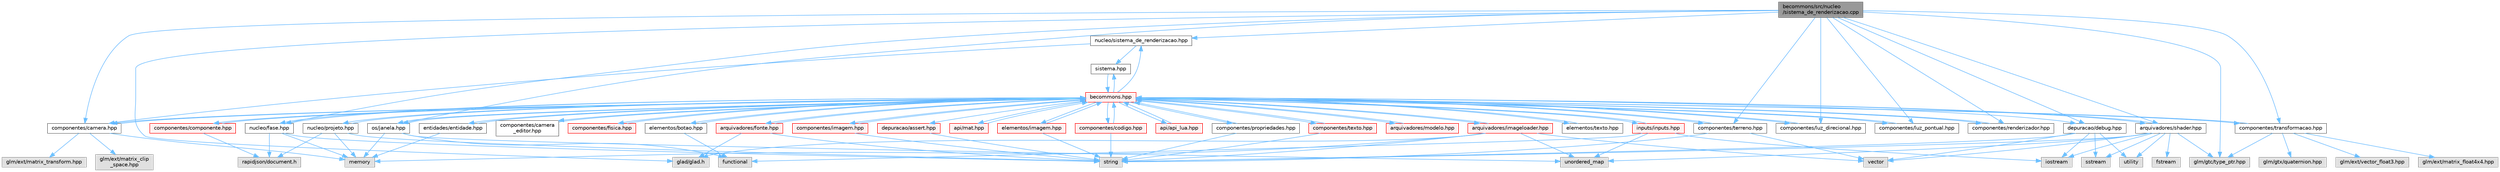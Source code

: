 digraph "becommons/src/nucleo/sistema_de_renderizacao.cpp"
{
 // LATEX_PDF_SIZE
  bgcolor="transparent";
  edge [fontname=Helvetica,fontsize=10,labelfontname=Helvetica,labelfontsize=10];
  node [fontname=Helvetica,fontsize=10,shape=box,height=0.2,width=0.4];
  Node1 [id="Node000001",label="becommons/src/nucleo\l/sistema_de_renderizacao.cpp",height=0.2,width=0.4,color="gray40", fillcolor="grey60", style="filled", fontcolor="black",tooltip=" "];
  Node1 -> Node2 [id="edge1_Node000001_Node000002",color="steelblue1",style="solid",tooltip=" "];
  Node2 [id="Node000002",label="glad/glad.h",height=0.2,width=0.4,color="grey60", fillcolor="#E0E0E0", style="filled",tooltip=" "];
  Node1 -> Node3 [id="edge2_Node000001_Node000003",color="steelblue1",style="solid",tooltip=" "];
  Node3 [id="Node000003",label="nucleo/sistema_de_renderizacao.hpp",height=0.2,width=0.4,color="grey40", fillcolor="white", style="filled",URL="$sistema__de__renderizacao_8hpp.html",tooltip="Gerencia a renderizacao."];
  Node3 -> Node4 [id="edge3_Node000003_Node000004",color="steelblue1",style="solid",tooltip=" "];
  Node4 [id="Node000004",label="sistema.hpp",height=0.2,width=0.4,color="grey40", fillcolor="white", style="filled",URL="$nucleo_2sistema_8hpp.html",tooltip=" "];
  Node4 -> Node5 [id="edge4_Node000004_Node000005",color="steelblue1",style="solid",tooltip=" "];
  Node5 [id="Node000005",label="becommons.hpp",height=0.2,width=0.4,color="red", fillcolor="#FFF0F0", style="filled",URL="$becommons_8hpp.html",tooltip=" "];
  Node5 -> Node6 [id="edge5_Node000005_Node000006",color="steelblue1",style="solid",tooltip=" "];
  Node6 [id="Node000006",label="api/api_lua.hpp",height=0.2,width=0.4,color="red", fillcolor="#FFF0F0", style="filled",URL="$api__lua_8hpp.html",tooltip="Gerencia a configuração do luabridge para api lua."];
  Node6 -> Node5 [id="edge6_Node000006_Node000005",color="steelblue1",style="solid",tooltip=" "];
  Node5 -> Node11 [id="edge7_Node000005_Node000011",color="steelblue1",style="solid",tooltip=" "];
  Node11 [id="Node000011",label="api/mat.hpp",height=0.2,width=0.4,color="red", fillcolor="#FFF0F0", style="filled",URL="$mat_8hpp.html",tooltip="Gerencia funçoes matemáticas."];
  Node11 -> Node5 [id="edge8_Node000011_Node000005",color="steelblue1",style="solid",tooltip=" "];
  Node5 -> Node14 [id="edge9_Node000005_Node000014",color="steelblue1",style="solid",tooltip=" "];
  Node14 [id="Node000014",label="arquivadores/fonte.hpp",height=0.2,width=0.4,color="red", fillcolor="#FFF0F0", style="filled",URL="$fonte_8hpp.html",tooltip="Define estruturas básicas para renderização de textos."];
  Node14 -> Node2 [id="edge10_Node000014_Node000002",color="steelblue1",style="solid",tooltip=" "];
  Node14 -> Node15 [id="edge11_Node000014_Node000015",color="steelblue1",style="solid",tooltip=" "];
  Node15 [id="Node000015",label="string",height=0.2,width=0.4,color="grey60", fillcolor="#E0E0E0", style="filled",tooltip=" "];
  Node14 -> Node5 [id="edge12_Node000014_Node000005",color="steelblue1",style="solid",tooltip=" "];
  Node5 -> Node18 [id="edge13_Node000005_Node000018",color="steelblue1",style="solid",tooltip=" "];
  Node18 [id="Node000018",label="arquivadores/imageloader.hpp",height=0.2,width=0.4,color="red", fillcolor="#FFF0F0", style="filled",URL="$imageloader_8hpp.html",tooltip="Gerencia as imagems/texturas carregadas na engine."];
  Node18 -> Node2 [id="edge14_Node000018_Node000002",color="steelblue1",style="solid",tooltip=" "];
  Node18 -> Node15 [id="edge15_Node000018_Node000015",color="steelblue1",style="solid",tooltip=" "];
  Node18 -> Node19 [id="edge16_Node000018_Node000019",color="steelblue1",style="solid",tooltip=" "];
  Node19 [id="Node000019",label="unordered_map",height=0.2,width=0.4,color="grey60", fillcolor="#E0E0E0", style="filled",tooltip=" "];
  Node18 -> Node22 [id="edge17_Node000018_Node000022",color="steelblue1",style="solid",tooltip=" "];
  Node22 [id="Node000022",label="vector",height=0.2,width=0.4,color="grey60", fillcolor="#E0E0E0", style="filled",tooltip=" "];
  Node18 -> Node23 [id="edge18_Node000018_Node000023",color="steelblue1",style="solid",tooltip=" "];
  Node23 [id="Node000023",label="memory",height=0.2,width=0.4,color="grey60", fillcolor="#E0E0E0", style="filled",tooltip=" "];
  Node18 -> Node5 [id="edge19_Node000018_Node000005",color="steelblue1",style="solid",tooltip=" "];
  Node5 -> Node24 [id="edge20_Node000005_Node000024",color="steelblue1",style="solid",tooltip=" "];
  Node24 [id="Node000024",label="arquivadores/modelo.hpp",height=0.2,width=0.4,color="red", fillcolor="#FFF0F0", style="filled",URL="$modelo_8hpp.html",tooltip="Carrega um modelo usando a biblioteca assimp com base em um diretório."];
  Node24 -> Node5 [id="edge21_Node000024_Node000005",color="steelblue1",style="solid",tooltip=" "];
  Node5 -> Node26 [id="edge22_Node000005_Node000026",color="steelblue1",style="solid",tooltip=" "];
  Node26 [id="Node000026",label="arquivadores/shader.hpp",height=0.2,width=0.4,color="grey40", fillcolor="white", style="filled",URL="$shader_8hpp.html",tooltip="Gerencia os shaders GLSL."];
  Node26 -> Node15 [id="edge23_Node000026_Node000015",color="steelblue1",style="solid",tooltip=" "];
  Node26 -> Node27 [id="edge24_Node000026_Node000027",color="steelblue1",style="solid",tooltip=" "];
  Node27 [id="Node000027",label="fstream",height=0.2,width=0.4,color="grey60", fillcolor="#E0E0E0", style="filled",tooltip=" "];
  Node26 -> Node28 [id="edge25_Node000026_Node000028",color="steelblue1",style="solid",tooltip=" "];
  Node28 [id="Node000028",label="sstream",height=0.2,width=0.4,color="grey60", fillcolor="#E0E0E0", style="filled",tooltip=" "];
  Node26 -> Node29 [id="edge26_Node000026_Node000029",color="steelblue1",style="solid",tooltip=" "];
  Node29 [id="Node000029",label="iostream",height=0.2,width=0.4,color="grey60", fillcolor="#E0E0E0", style="filled",tooltip=" "];
  Node26 -> Node22 [id="edge27_Node000026_Node000022",color="steelblue1",style="solid",tooltip=" "];
  Node26 -> Node30 [id="edge28_Node000026_Node000030",color="steelblue1",style="solid",tooltip=" "];
  Node30 [id="Node000030",label="utility",height=0.2,width=0.4,color="grey60", fillcolor="#E0E0E0", style="filled",tooltip=" "];
  Node26 -> Node19 [id="edge29_Node000026_Node000019",color="steelblue1",style="solid",tooltip=" "];
  Node26 -> Node31 [id="edge30_Node000026_Node000031",color="steelblue1",style="solid",tooltip=" "];
  Node31 [id="Node000031",label="glm/gtc/type_ptr.hpp",height=0.2,width=0.4,color="grey60", fillcolor="#E0E0E0", style="filled",tooltip=" "];
  Node26 -> Node5 [id="edge31_Node000026_Node000005",color="steelblue1",style="solid",tooltip=" "];
  Node5 -> Node32 [id="edge32_Node000005_Node000032",color="steelblue1",style="solid",tooltip=" "];
  Node32 [id="Node000032",label="componentes/camera.hpp",height=0.2,width=0.4,color="grey40", fillcolor="white", style="filled",URL="$camera_8hpp.html",tooltip="Estrutura básica de câmera."];
  Node32 -> Node33 [id="edge33_Node000032_Node000033",color="steelblue1",style="solid",tooltip=" "];
  Node33 [id="Node000033",label="glm/ext/matrix_clip\l_space.hpp",height=0.2,width=0.4,color="grey60", fillcolor="#E0E0E0", style="filled",tooltip=" "];
  Node32 -> Node34 [id="edge34_Node000032_Node000034",color="steelblue1",style="solid",tooltip=" "];
  Node34 [id="Node000034",label="glm/ext/matrix_transform.hpp",height=0.2,width=0.4,color="grey60", fillcolor="#E0E0E0", style="filled",tooltip=" "];
  Node32 -> Node23 [id="edge35_Node000032_Node000023",color="steelblue1",style="solid",tooltip=" "];
  Node32 -> Node5 [id="edge36_Node000032_Node000005",color="steelblue1",style="solid",tooltip=" "];
  Node5 -> Node35 [id="edge37_Node000005_Node000035",color="steelblue1",style="solid",tooltip=" "];
  Node35 [id="Node000035",label="componentes/camera\l_editor.hpp",height=0.2,width=0.4,color="grey40", fillcolor="white", style="filled",URL="$camera__editor_8hpp.html",tooltip=" "];
  Node35 -> Node5 [id="edge38_Node000035_Node000005",color="steelblue1",style="solid",tooltip=" "];
  Node5 -> Node36 [id="edge39_Node000005_Node000036",color="steelblue1",style="solid",tooltip=" "];
  Node36 [id="Node000036",label="componentes/codigo.hpp",height=0.2,width=0.4,color="red", fillcolor="#FFF0F0", style="filled",URL="$codigo_8hpp.html",tooltip="Componente de código para entidades ECS."];
  Node36 -> Node15 [id="edge40_Node000036_Node000015",color="steelblue1",style="solid",tooltip=" "];
  Node36 -> Node5 [id="edge41_Node000036_Node000005",color="steelblue1",style="solid",tooltip=" "];
  Node5 -> Node38 [id="edge42_Node000005_Node000038",color="steelblue1",style="solid",tooltip=" "];
  Node38 [id="Node000038",label="componentes/componente.hpp",height=0.2,width=0.4,color="red", fillcolor="#FFF0F0", style="filled",URL="$componente_8hpp.html",tooltip="Estrutura base para componetes."];
  Node38 -> Node40 [id="edge43_Node000038_Node000040",color="steelblue1",style="solid",tooltip=" "];
  Node40 [id="Node000040",label="rapidjson/document.h",height=0.2,width=0.4,color="grey60", fillcolor="#E0E0E0", style="filled",tooltip=" "];
  Node38 -> Node5 [id="edge44_Node000038_Node000005",color="steelblue1",style="solid",tooltip=" "];
  Node5 -> Node43 [id="edge45_Node000005_Node000043",color="steelblue1",style="solid",tooltip=" "];
  Node43 [id="Node000043",label="componentes/fisica.hpp",height=0.2,width=0.4,color="red", fillcolor="#FFF0F0", style="filled",URL="$fisica_8hpp.html",tooltip="Componente de física para entidades ECS."];
  Node43 -> Node5 [id="edge46_Node000043_Node000005",color="steelblue1",style="solid",tooltip=" "];
  Node5 -> Node44 [id="edge47_Node000005_Node000044",color="steelblue1",style="solid",tooltip=" "];
  Node44 [id="Node000044",label="componentes/imagem.hpp",height=0.2,width=0.4,color="red", fillcolor="#FFF0F0", style="filled",URL="$componentes_2imagem_8hpp.html",tooltip=" "];
  Node44 -> Node15 [id="edge48_Node000044_Node000015",color="steelblue1",style="solid",tooltip=" "];
  Node44 -> Node5 [id="edge49_Node000044_Node000005",color="steelblue1",style="solid",tooltip=" "];
  Node5 -> Node45 [id="edge50_Node000005_Node000045",color="steelblue1",style="solid",tooltip=" "];
  Node45 [id="Node000045",label="componentes/luz_direcional.hpp",height=0.2,width=0.4,color="grey40", fillcolor="white", style="filled",URL="$luz__direcional_8hpp.html",tooltip=" "];
  Node45 -> Node5 [id="edge51_Node000045_Node000005",color="steelblue1",style="solid",tooltip=" "];
  Node5 -> Node46 [id="edge52_Node000005_Node000046",color="steelblue1",style="solid",tooltip=" "];
  Node46 [id="Node000046",label="componentes/luz_pontual.hpp",height=0.2,width=0.4,color="grey40", fillcolor="white", style="filled",URL="$luz__pontual_8hpp.html",tooltip=" "];
  Node46 -> Node5 [id="edge53_Node000046_Node000005",color="steelblue1",style="solid",tooltip=" "];
  Node5 -> Node47 [id="edge54_Node000005_Node000047",color="steelblue1",style="solid",tooltip=" "];
  Node47 [id="Node000047",label="componentes/propriedades.hpp",height=0.2,width=0.4,color="grey40", fillcolor="white", style="filled",URL="$propriedades_8hpp.html",tooltip=" "];
  Node47 -> Node15 [id="edge55_Node000047_Node000015",color="steelblue1",style="solid",tooltip=" "];
  Node47 -> Node5 [id="edge56_Node000047_Node000005",color="steelblue1",style="solid",tooltip=" "];
  Node5 -> Node48 [id="edge57_Node000005_Node000048",color="steelblue1",style="solid",tooltip=" "];
  Node48 [id="Node000048",label="componentes/renderizador.hpp",height=0.2,width=0.4,color="grey40", fillcolor="white", style="filled",URL="$renderizador_8hpp.html",tooltip=" "];
  Node48 -> Node5 [id="edge58_Node000048_Node000005",color="steelblue1",style="solid",tooltip=" "];
  Node5 -> Node49 [id="edge59_Node000005_Node000049",color="steelblue1",style="solid",tooltip=" "];
  Node49 [id="Node000049",label="componentes/terreno.hpp",height=0.2,width=0.4,color="grey40", fillcolor="white", style="filled",URL="$terreno_8hpp.html",tooltip=" "];
  Node49 -> Node22 [id="edge60_Node000049_Node000022",color="steelblue1",style="solid",tooltip=" "];
  Node49 -> Node15 [id="edge61_Node000049_Node000015",color="steelblue1",style="solid",tooltip=" "];
  Node49 -> Node5 [id="edge62_Node000049_Node000005",color="steelblue1",style="solid",tooltip=" "];
  Node5 -> Node50 [id="edge63_Node000005_Node000050",color="steelblue1",style="solid",tooltip=" "];
  Node50 [id="Node000050",label="componentes/texto.hpp",height=0.2,width=0.4,color="red", fillcolor="#FFF0F0", style="filled",URL="$componentes_2texto_8hpp.html",tooltip=" "];
  Node50 -> Node15 [id="edge64_Node000050_Node000015",color="steelblue1",style="solid",tooltip=" "];
  Node50 -> Node5 [id="edge65_Node000050_Node000005",color="steelblue1",style="solid",tooltip=" "];
  Node5 -> Node51 [id="edge66_Node000005_Node000051",color="steelblue1",style="solid",tooltip=" "];
  Node51 [id="Node000051",label="componentes/transformacao.hpp",height=0.2,width=0.4,color="grey40", fillcolor="white", style="filled",URL="$transformacao_8hpp.html",tooltip="Calcula a mtriz de modelo para um objeto 3d qualquer."];
  Node51 -> Node5 [id="edge67_Node000051_Node000005",color="steelblue1",style="solid",tooltip=" "];
  Node51 -> Node52 [id="edge68_Node000051_Node000052",color="steelblue1",style="solid",tooltip=" "];
  Node52 [id="Node000052",label="glm/ext/vector_float3.hpp",height=0.2,width=0.4,color="grey60", fillcolor="#E0E0E0", style="filled",tooltip=" "];
  Node51 -> Node53 [id="edge69_Node000051_Node000053",color="steelblue1",style="solid",tooltip=" "];
  Node53 [id="Node000053",label="glm/ext/matrix_float4x4.hpp",height=0.2,width=0.4,color="grey60", fillcolor="#E0E0E0", style="filled",tooltip=" "];
  Node51 -> Node31 [id="edge70_Node000051_Node000031",color="steelblue1",style="solid",tooltip=" "];
  Node51 -> Node54 [id="edge71_Node000051_Node000054",color="steelblue1",style="solid",tooltip=" "];
  Node54 [id="Node000054",label="glm/gtx/quaternion.hpp",height=0.2,width=0.4,color="grey60", fillcolor="#E0E0E0", style="filled",tooltip=" "];
  Node5 -> Node55 [id="edge72_Node000005_Node000055",color="steelblue1",style="solid",tooltip=" "];
  Node55 [id="Node000055",label="depuracao/debug.hpp",height=0.2,width=0.4,color="grey40", fillcolor="white", style="filled",URL="$debug_8hpp.html",tooltip=" "];
  Node55 -> Node22 [id="edge73_Node000055_Node000022",color="steelblue1",style="solid",tooltip=" "];
  Node55 -> Node30 [id="edge74_Node000055_Node000030",color="steelblue1",style="solid",tooltip=" "];
  Node55 -> Node15 [id="edge75_Node000055_Node000015",color="steelblue1",style="solid",tooltip=" "];
  Node55 -> Node29 [id="edge76_Node000055_Node000029",color="steelblue1",style="solid",tooltip=" "];
  Node55 -> Node28 [id="edge77_Node000055_Node000028",color="steelblue1",style="solid",tooltip=" "];
  Node5 -> Node56 [id="edge78_Node000005_Node000056",color="steelblue1",style="solid",tooltip=" "];
  Node56 [id="Node000056",label="depuracao/assert.hpp",height=0.2,width=0.4,color="red", fillcolor="#FFF0F0", style="filled",URL="$assert_8hpp.html",tooltip=" "];
  Node56 -> Node15 [id="edge79_Node000056_Node000015",color="steelblue1",style="solid",tooltip=" "];
  Node5 -> Node59 [id="edge80_Node000005_Node000059",color="steelblue1",style="solid",tooltip=" "];
  Node59 [id="Node000059",label="elementos/botao.hpp",height=0.2,width=0.4,color="grey40", fillcolor="white", style="filled",URL="$botao_8hpp.html",tooltip=" "];
  Node59 -> Node60 [id="edge81_Node000059_Node000060",color="steelblue1",style="solid",tooltip=" "];
  Node60 [id="Node000060",label="functional",height=0.2,width=0.4,color="grey60", fillcolor="#E0E0E0", style="filled",tooltip=" "];
  Node59 -> Node5 [id="edge82_Node000059_Node000005",color="steelblue1",style="solid",tooltip=" "];
  Node5 -> Node61 [id="edge83_Node000005_Node000061",color="steelblue1",style="solid",tooltip=" "];
  Node61 [id="Node000061",label="elementos/imagem.hpp",height=0.2,width=0.4,color="red", fillcolor="#FFF0F0", style="filled",URL="$elementos_2imagem_8hpp.html",tooltip="Gerencia a configuração do luabridge para api lua."];
  Node61 -> Node15 [id="edge84_Node000061_Node000015",color="steelblue1",style="solid",tooltip=" "];
  Node61 -> Node5 [id="edge85_Node000061_Node000005",color="steelblue1",style="solid",tooltip=" "];
  Node5 -> Node62 [id="edge86_Node000005_Node000062",color="steelblue1",style="solid",tooltip=" "];
  Node62 [id="Node000062",label="elementos/texto.hpp",height=0.2,width=0.4,color="grey40", fillcolor="white", style="filled",URL="$elementos_2texto_8hpp.html",tooltip=" "];
  Node62 -> Node5 [id="edge87_Node000062_Node000005",color="steelblue1",style="solid",tooltip=" "];
  Node5 -> Node63 [id="edge88_Node000005_Node000063",color="steelblue1",style="solid",tooltip=" "];
  Node63 [id="Node000063",label="entidades/entidade.hpp",height=0.2,width=0.4,color="grey40", fillcolor="white", style="filled",URL="$entidade_8hpp.html",tooltip="Inclusoes e defini��es relacionadas � entidade."];
  Node63 -> Node23 [id="edge89_Node000063_Node000023",color="steelblue1",style="solid",tooltip=" "];
  Node63 -> Node5 [id="edge90_Node000063_Node000005",color="steelblue1",style="solid",tooltip=" "];
  Node5 -> Node64 [id="edge91_Node000005_Node000064",color="steelblue1",style="solid",tooltip=" "];
  Node64 [id="Node000064",label="inputs/inputs.hpp",height=0.2,width=0.4,color="red", fillcolor="#FFF0F0", style="filled",URL="$inputs_8hpp.html",tooltip=" "];
  Node64 -> Node29 [id="edge92_Node000064_Node000029",color="steelblue1",style="solid",tooltip=" "];
  Node64 -> Node19 [id="edge93_Node000064_Node000019",color="steelblue1",style="solid",tooltip=" "];
  Node64 -> Node60 [id="edge94_Node000064_Node000060",color="steelblue1",style="solid",tooltip=" "];
  Node64 -> Node5 [id="edge95_Node000064_Node000005",color="steelblue1",style="solid",tooltip=" "];
  Node5 -> Node65 [id="edge96_Node000005_Node000065",color="steelblue1",style="solid",tooltip=" "];
  Node65 [id="Node000065",label="nucleo/fase.hpp",height=0.2,width=0.4,color="grey40", fillcolor="white", style="filled",URL="$fase_8hpp.html",tooltip="Gerencia sistemas numa fase."];
  Node65 -> Node15 [id="edge97_Node000065_Node000015",color="steelblue1",style="solid",tooltip=" "];
  Node65 -> Node23 [id="edge98_Node000065_Node000023",color="steelblue1",style="solid",tooltip=" "];
  Node65 -> Node40 [id="edge99_Node000065_Node000040",color="steelblue1",style="solid",tooltip=" "];
  Node65 -> Node5 [id="edge100_Node000065_Node000005",color="steelblue1",style="solid",tooltip=" "];
  Node5 -> Node66 [id="edge101_Node000005_Node000066",color="steelblue1",style="solid",tooltip=" "];
  Node66 [id="Node000066",label="nucleo/projeto.hpp",height=0.2,width=0.4,color="grey40", fillcolor="white", style="filled",URL="$projeto_8hpp.html",tooltip="Gerencia configurações do projeto."];
  Node66 -> Node15 [id="edge102_Node000066_Node000015",color="steelblue1",style="solid",tooltip=" "];
  Node66 -> Node40 [id="edge103_Node000066_Node000040",color="steelblue1",style="solid",tooltip=" "];
  Node66 -> Node23 [id="edge104_Node000066_Node000023",color="steelblue1",style="solid",tooltip=" "];
  Node66 -> Node5 [id="edge105_Node000066_Node000005",color="steelblue1",style="solid",tooltip=" "];
  Node5 -> Node4 [id="edge106_Node000005_Node000004",color="steelblue1",style="solid",tooltip=" "];
  Node5 -> Node3 [id="edge107_Node000005_Node000003",color="steelblue1",style="solid",tooltip=" "];
  Node5 -> Node75 [id="edge108_Node000005_Node000075",color="steelblue1",style="solid",tooltip=" "];
  Node75 [id="Node000075",label="os/janela.hpp",height=0.2,width=0.4,color="grey40", fillcolor="white", style="filled",URL="$janela_8hpp.html",tooltip="Inicia e gerencia janela glfw."];
  Node75 -> Node60 [id="edge109_Node000075_Node000060",color="steelblue1",style="solid",tooltip=" "];
  Node75 -> Node23 [id="edge110_Node000075_Node000023",color="steelblue1",style="solid",tooltip=" "];
  Node75 -> Node19 [id="edge111_Node000075_Node000019",color="steelblue1",style="solid",tooltip=" "];
  Node75 -> Node5 [id="edge112_Node000075_Node000005",color="steelblue1",style="solid",tooltip=" "];
  Node3 -> Node32 [id="edge113_Node000003_Node000032",color="steelblue1",style="solid",tooltip=" "];
  Node1 -> Node48 [id="edge114_Node000001_Node000048",color="steelblue1",style="solid",tooltip=" "];
  Node1 -> Node51 [id="edge115_Node000001_Node000051",color="steelblue1",style="solid",tooltip=" "];
  Node1 -> Node45 [id="edge116_Node000001_Node000045",color="steelblue1",style="solid",tooltip=" "];
  Node1 -> Node46 [id="edge117_Node000001_Node000046",color="steelblue1",style="solid",tooltip=" "];
  Node1 -> Node32 [id="edge118_Node000001_Node000032",color="steelblue1",style="solid",tooltip=" "];
  Node1 -> Node49 [id="edge119_Node000001_Node000049",color="steelblue1",style="solid",tooltip=" "];
  Node1 -> Node65 [id="edge120_Node000001_Node000065",color="steelblue1",style="solid",tooltip=" "];
  Node1 -> Node26 [id="edge121_Node000001_Node000026",color="steelblue1",style="solid",tooltip=" "];
  Node1 -> Node31 [id="edge122_Node000001_Node000031",color="steelblue1",style="solid",tooltip=" "];
  Node1 -> Node75 [id="edge123_Node000001_Node000075",color="steelblue1",style="solid",tooltip=" "];
  Node1 -> Node55 [id="edge124_Node000001_Node000055",color="steelblue1",style="solid",tooltip=" "];
}
